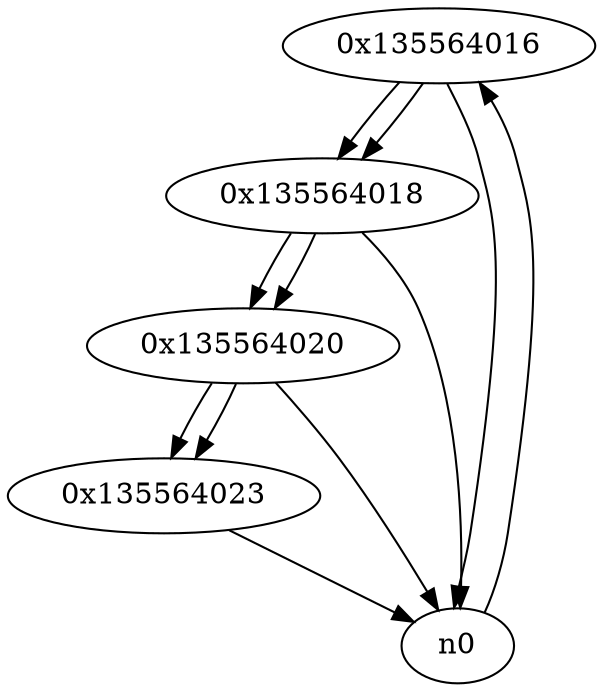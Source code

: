 digraph G{
/* nodes */
  n1 [label="0x135564016"]
  n2 [label="0x135564018"]
  n3 [label="0x135564020"]
  n4 [label="0x135564023"]
/* edges */
n1 -> n2;
n1 -> n0;
n0 -> n1;
n2 -> n3;
n2 -> n0;
n1 -> n2;
n3 -> n4;
n3 -> n0;
n2 -> n3;
n4 -> n0;
n3 -> n4;
}
